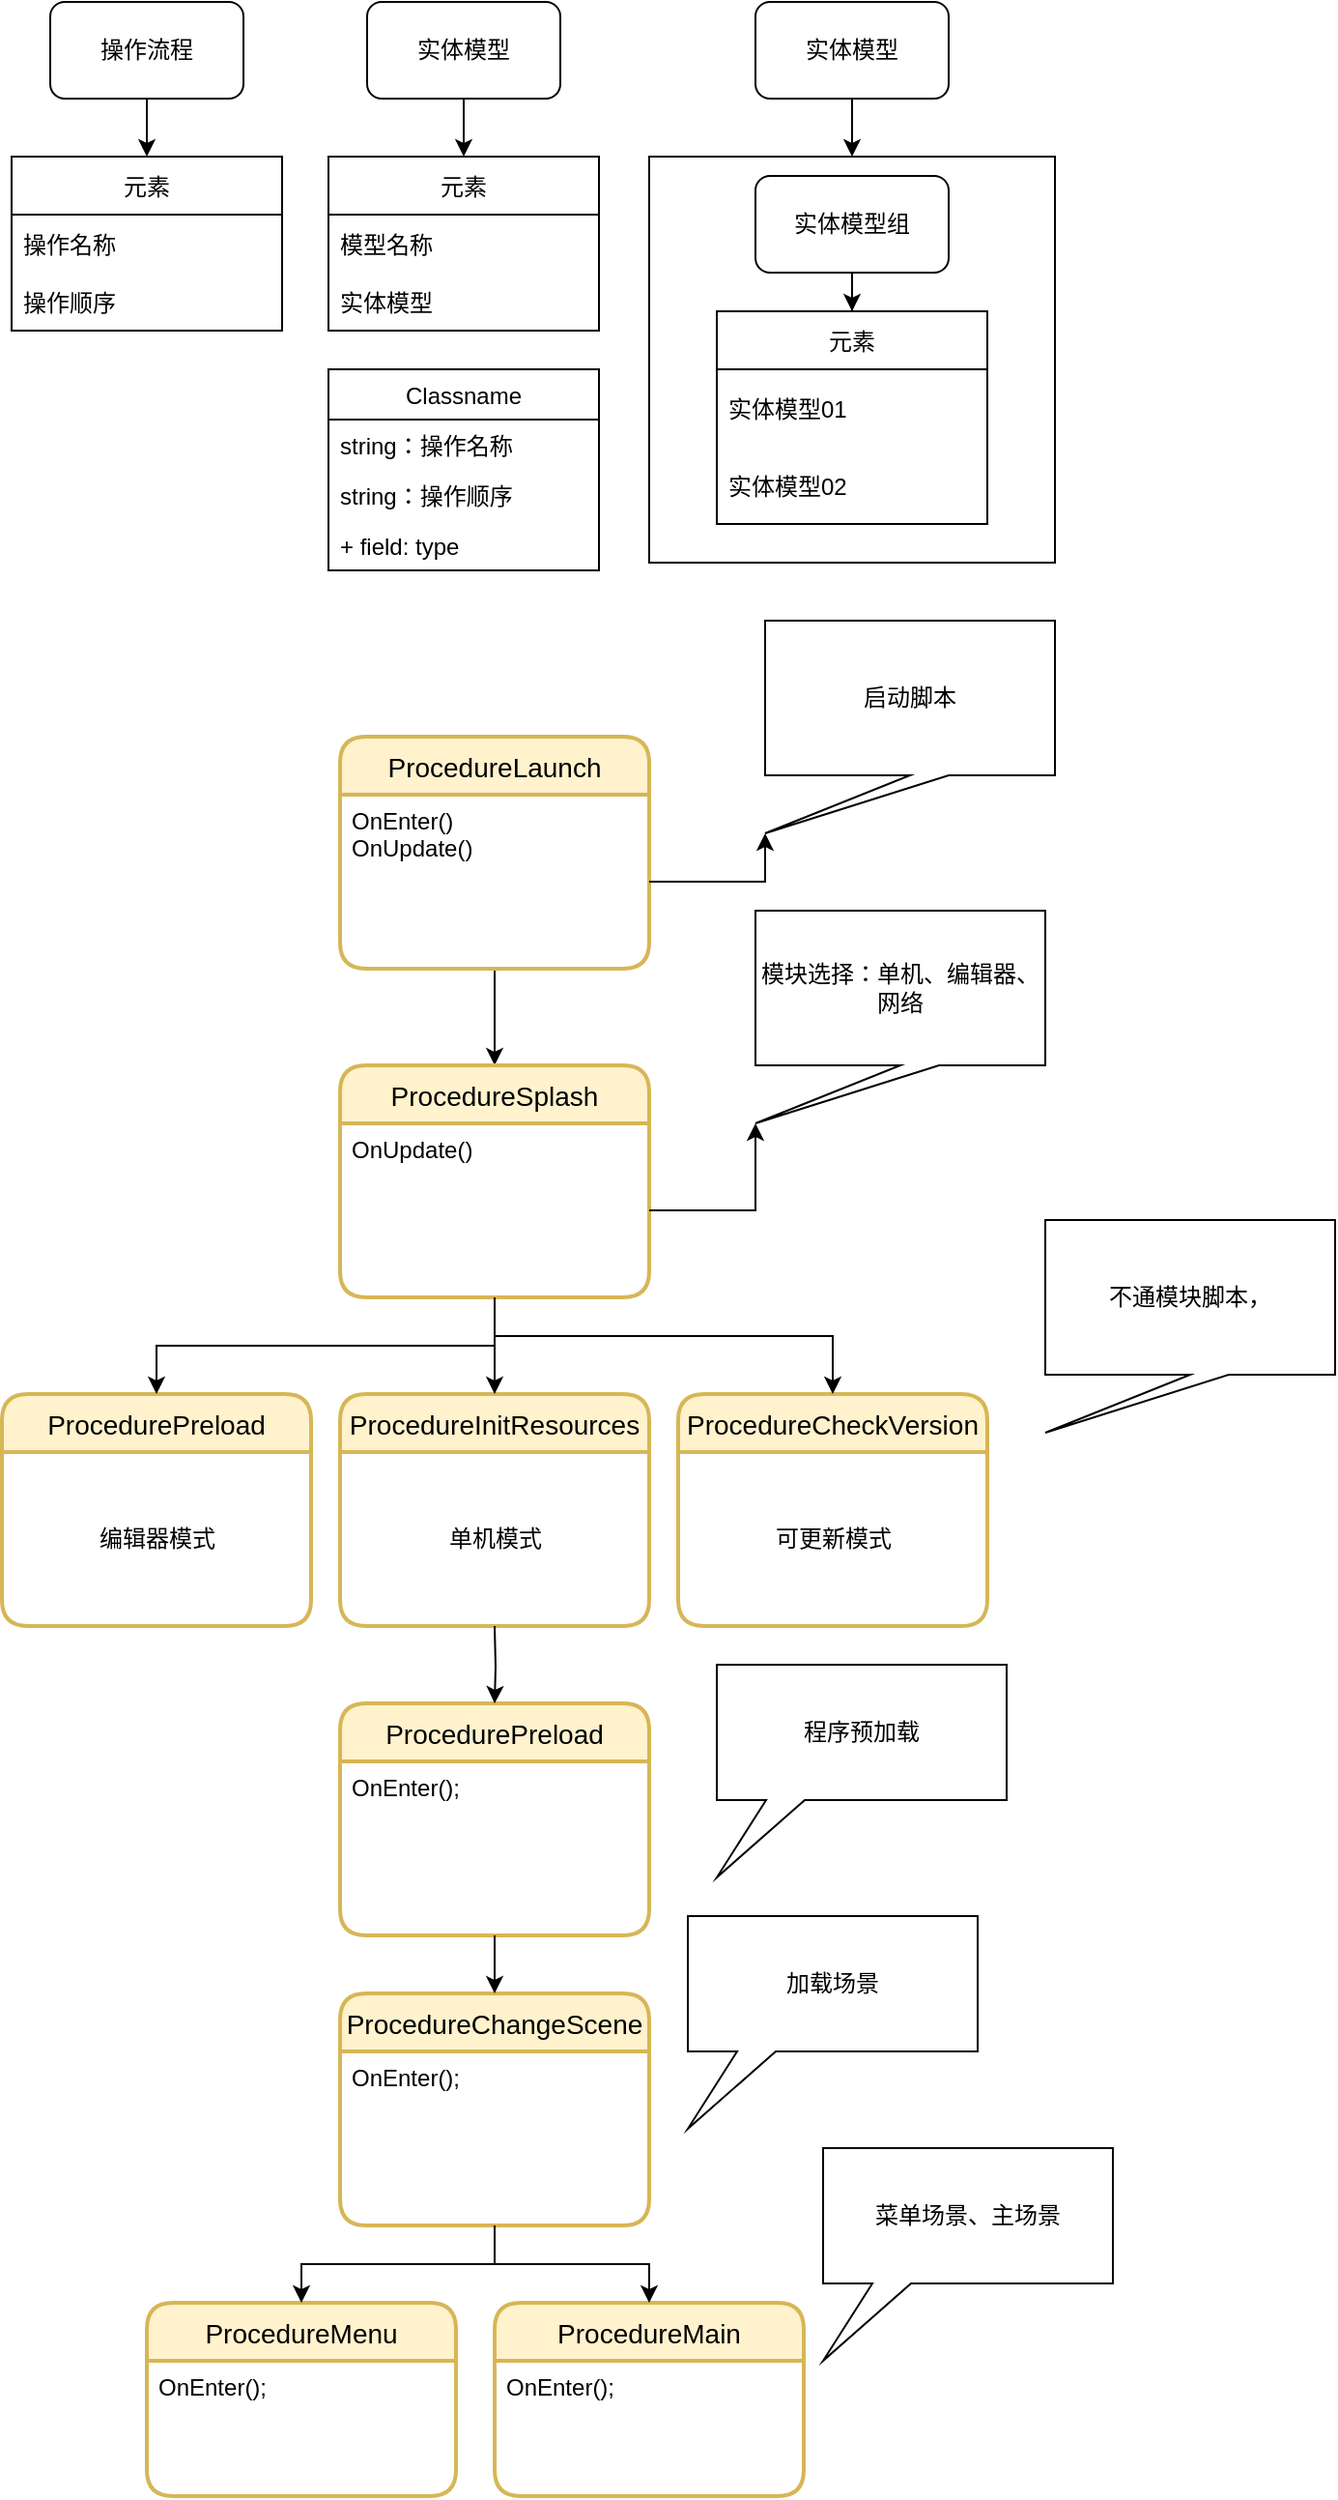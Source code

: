 <mxfile version="20.2.8" type="github">
  <diagram id="cOpHWH9Mn6Km4bEP1Nwy" name="第 1 页">
    <mxGraphModel dx="981" dy="548" grid="1" gridSize="10" guides="1" tooltips="1" connect="1" arrows="1" fold="1" page="1" pageScale="1" pageWidth="827" pageHeight="1169" math="0" shadow="0">
      <root>
        <mxCell id="0" />
        <mxCell id="1" parent="0" />
        <mxCell id="beh4pt77fmSrPcNmpQ1O-11" style="edgeStyle=orthogonalEdgeStyle;rounded=0;orthogonalLoop=1;jettySize=auto;html=1;entryX=0.5;entryY=0;entryDx=0;entryDy=0;" edge="1" parent="1" source="beh4pt77fmSrPcNmpQ1O-1" target="beh4pt77fmSrPcNmpQ1O-6">
          <mxGeometry relative="1" as="geometry" />
        </mxCell>
        <mxCell id="beh4pt77fmSrPcNmpQ1O-1" value="操作流程&lt;br&gt;" style="rounded=1;whiteSpace=wrap;html=1;" vertex="1" parent="1">
          <mxGeometry x="130" y="190" width="100" height="50" as="geometry" />
        </mxCell>
        <mxCell id="beh4pt77fmSrPcNmpQ1O-6" value="元素" style="swimlane;fontStyle=0;childLayout=stackLayout;horizontal=1;startSize=30;horizontalStack=0;resizeParent=1;resizeParentMax=0;resizeLast=0;collapsible=1;marginBottom=0;" vertex="1" parent="1">
          <mxGeometry x="110" y="270" width="140" height="90" as="geometry" />
        </mxCell>
        <mxCell id="beh4pt77fmSrPcNmpQ1O-7" value="操作名称" style="text;strokeColor=none;fillColor=none;align=left;verticalAlign=middle;spacingLeft=4;spacingRight=4;overflow=hidden;points=[[0,0.5],[1,0.5]];portConstraint=eastwest;rotatable=0;" vertex="1" parent="beh4pt77fmSrPcNmpQ1O-6">
          <mxGeometry y="30" width="140" height="30" as="geometry" />
        </mxCell>
        <mxCell id="beh4pt77fmSrPcNmpQ1O-8" value="操作顺序" style="text;strokeColor=none;fillColor=none;align=left;verticalAlign=middle;spacingLeft=4;spacingRight=4;overflow=hidden;points=[[0,0.5],[1,0.5]];portConstraint=eastwest;rotatable=0;" vertex="1" parent="beh4pt77fmSrPcNmpQ1O-6">
          <mxGeometry y="60" width="140" height="30" as="geometry" />
        </mxCell>
        <mxCell id="beh4pt77fmSrPcNmpQ1O-12" style="edgeStyle=orthogonalEdgeStyle;rounded=0;orthogonalLoop=1;jettySize=auto;html=1;entryX=0.5;entryY=0;entryDx=0;entryDy=0;" edge="1" parent="1" source="beh4pt77fmSrPcNmpQ1O-13" target="beh4pt77fmSrPcNmpQ1O-14">
          <mxGeometry relative="1" as="geometry" />
        </mxCell>
        <mxCell id="beh4pt77fmSrPcNmpQ1O-13" value="&lt;font&gt;实体模型&lt;/font&gt;" style="rounded=1;whiteSpace=wrap;html=1;" vertex="1" parent="1">
          <mxGeometry x="294" y="190" width="100" height="50" as="geometry" />
        </mxCell>
        <mxCell id="beh4pt77fmSrPcNmpQ1O-22" value="" style="whiteSpace=wrap;html=1;aspect=fixed;" vertex="1" parent="1">
          <mxGeometry x="440" y="270" width="210" height="210" as="geometry" />
        </mxCell>
        <mxCell id="beh4pt77fmSrPcNmpQ1O-14" value="元素" style="swimlane;fontStyle=0;childLayout=stackLayout;horizontal=1;startSize=30;horizontalStack=0;resizeParent=1;resizeParentMax=0;resizeLast=0;collapsible=1;marginBottom=0;" vertex="1" parent="1">
          <mxGeometry x="274" y="270" width="140" height="90" as="geometry">
            <mxRectangle x="274" y="270" width="60" height="30" as="alternateBounds" />
          </mxGeometry>
        </mxCell>
        <mxCell id="beh4pt77fmSrPcNmpQ1O-15" value="模型名称" style="text;strokeColor=none;fillColor=none;align=left;verticalAlign=middle;spacingLeft=4;spacingRight=4;overflow=hidden;points=[[0,0.5],[1,0.5]];portConstraint=eastwest;rotatable=0;" vertex="1" parent="beh4pt77fmSrPcNmpQ1O-14">
          <mxGeometry y="30" width="140" height="30" as="geometry" />
        </mxCell>
        <mxCell id="beh4pt77fmSrPcNmpQ1O-16" value="实体模型" style="text;strokeColor=none;fillColor=none;align=left;verticalAlign=middle;spacingLeft=4;spacingRight=4;overflow=hidden;points=[[0,0.5],[1,0.5]];portConstraint=eastwest;rotatable=0;" vertex="1" parent="beh4pt77fmSrPcNmpQ1O-14">
          <mxGeometry y="60" width="140" height="30" as="geometry" />
        </mxCell>
        <mxCell id="beh4pt77fmSrPcNmpQ1O-17" style="edgeStyle=orthogonalEdgeStyle;rounded=0;orthogonalLoop=1;jettySize=auto;html=1;entryX=0.5;entryY=0;entryDx=0;entryDy=0;" edge="1" parent="1" source="beh4pt77fmSrPcNmpQ1O-18" target="beh4pt77fmSrPcNmpQ1O-19">
          <mxGeometry relative="1" as="geometry" />
        </mxCell>
        <mxCell id="beh4pt77fmSrPcNmpQ1O-18" value="&lt;font&gt;实体模型组&lt;/font&gt;" style="rounded=1;whiteSpace=wrap;html=1;" vertex="1" parent="1">
          <mxGeometry x="495" y="280" width="100" height="50" as="geometry" />
        </mxCell>
        <mxCell id="beh4pt77fmSrPcNmpQ1O-19" value="元素" style="swimlane;fontStyle=0;childLayout=stackLayout;horizontal=1;startSize=30;horizontalStack=0;resizeParent=1;resizeParentMax=0;resizeLast=0;collapsible=1;marginBottom=0;" vertex="1" parent="1">
          <mxGeometry x="475" y="350" width="140" height="110" as="geometry">
            <mxRectangle x="475" y="340" width="60" height="30" as="alternateBounds" />
          </mxGeometry>
        </mxCell>
        <object label="实体模型01" id="beh4pt77fmSrPcNmpQ1O-27">
          <mxCell style="text;strokeColor=none;fillColor=none;align=left;verticalAlign=middle;spacingLeft=4;spacingRight=4;overflow=hidden;points=[[0,0.5],[1,0.5]];portConstraint=eastwest;rotatable=0;container=0;" vertex="1" parent="beh4pt77fmSrPcNmpQ1O-19">
            <mxGeometry y="30" width="140" height="40" as="geometry" />
          </mxCell>
        </object>
        <object label="实体模型02" id="beh4pt77fmSrPcNmpQ1O-21">
          <mxCell style="text;strokeColor=none;fillColor=none;align=left;verticalAlign=middle;spacingLeft=4;spacingRight=4;overflow=hidden;points=[[0,0.5],[1,0.5]];portConstraint=eastwest;rotatable=0;container=0;" vertex="1" parent="beh4pt77fmSrPcNmpQ1O-19">
            <mxGeometry y="70" width="140" height="40" as="geometry" />
          </mxCell>
        </object>
        <mxCell id="beh4pt77fmSrPcNmpQ1O-29" style="edgeStyle=orthogonalEdgeStyle;rounded=0;orthogonalLoop=1;jettySize=auto;html=1;exitX=0.5;exitY=1;exitDx=0;exitDy=0;entryX=0.5;entryY=0;entryDx=0;entryDy=0;" edge="1" parent="1" source="beh4pt77fmSrPcNmpQ1O-23" target="beh4pt77fmSrPcNmpQ1O-22">
          <mxGeometry relative="1" as="geometry" />
        </mxCell>
        <mxCell id="beh4pt77fmSrPcNmpQ1O-23" value="&lt;font&gt;实体模型&lt;/font&gt;" style="rounded=1;whiteSpace=wrap;html=1;" vertex="1" parent="1">
          <mxGeometry x="495" y="190" width="100" height="50" as="geometry" />
        </mxCell>
        <mxCell id="beh4pt77fmSrPcNmpQ1O-38" value="Classname" style="swimlane;fontStyle=0;childLayout=stackLayout;horizontal=1;startSize=26;fillColor=none;horizontalStack=0;resizeParent=1;resizeParentMax=0;resizeLast=0;collapsible=1;marginBottom=0;" vertex="1" parent="1">
          <mxGeometry x="274" y="380" width="140" height="104" as="geometry" />
        </mxCell>
        <mxCell id="beh4pt77fmSrPcNmpQ1O-39" value="string：操作名称" style="text;strokeColor=none;fillColor=none;align=left;verticalAlign=top;spacingLeft=4;spacingRight=4;overflow=hidden;rotatable=0;points=[[0,0.5],[1,0.5]];portConstraint=eastwest;" vertex="1" parent="beh4pt77fmSrPcNmpQ1O-38">
          <mxGeometry y="26" width="140" height="26" as="geometry" />
        </mxCell>
        <mxCell id="beh4pt77fmSrPcNmpQ1O-40" value="string：操作顺序" style="text;strokeColor=none;fillColor=none;align=left;verticalAlign=top;spacingLeft=4;spacingRight=4;overflow=hidden;rotatable=0;points=[[0,0.5],[1,0.5]];portConstraint=eastwest;" vertex="1" parent="beh4pt77fmSrPcNmpQ1O-38">
          <mxGeometry y="52" width="140" height="26" as="geometry" />
        </mxCell>
        <mxCell id="beh4pt77fmSrPcNmpQ1O-41" value="+ field: type" style="text;strokeColor=none;fillColor=none;align=left;verticalAlign=top;spacingLeft=4;spacingRight=4;overflow=hidden;rotatable=0;points=[[0,0.5],[1,0.5]];portConstraint=eastwest;" vertex="1" parent="beh4pt77fmSrPcNmpQ1O-38">
          <mxGeometry y="78" width="140" height="26" as="geometry" />
        </mxCell>
        <mxCell id="beh4pt77fmSrPcNmpQ1O-50" style="edgeStyle=orthogonalEdgeStyle;rounded=0;orthogonalLoop=1;jettySize=auto;html=1;entryX=0.5;entryY=0;entryDx=0;entryDy=0;" edge="1" parent="1" source="beh4pt77fmSrPcNmpQ1O-44" target="beh4pt77fmSrPcNmpQ1O-46">
          <mxGeometry relative="1" as="geometry" />
        </mxCell>
        <mxCell id="beh4pt77fmSrPcNmpQ1O-44" value="ProcedureLaunch" style="swimlane;childLayout=stackLayout;horizontal=1;startSize=30;horizontalStack=0;rounded=1;fontSize=14;fontStyle=0;strokeWidth=2;resizeParent=0;resizeLast=1;shadow=0;dashed=0;align=center;fillColor=#fff2cc;strokeColor=#d6b656;" vertex="1" parent="1">
          <mxGeometry x="280" y="570" width="160" height="120" as="geometry" />
        </mxCell>
        <mxCell id="beh4pt77fmSrPcNmpQ1O-45" value="OnEnter()&#xa;OnUpdate()" style="align=left;strokeColor=none;fillColor=none;spacingLeft=4;fontSize=12;verticalAlign=top;resizable=0;rotatable=0;part=1;" vertex="1" parent="beh4pt77fmSrPcNmpQ1O-44">
          <mxGeometry y="30" width="160" height="90" as="geometry" />
        </mxCell>
        <mxCell id="beh4pt77fmSrPcNmpQ1O-46" value="ProcedureSplash" style="swimlane;childLayout=stackLayout;horizontal=1;startSize=30;horizontalStack=0;rounded=1;fontSize=14;fontStyle=0;strokeWidth=2;resizeParent=0;resizeLast=1;shadow=0;dashed=0;align=center;fillColor=#fff2cc;strokeColor=#d6b656;" vertex="1" parent="1">
          <mxGeometry x="280" y="740" width="160" height="120" as="geometry" />
        </mxCell>
        <mxCell id="beh4pt77fmSrPcNmpQ1O-47" value="OnUpdate()" style="align=left;strokeColor=none;fillColor=none;spacingLeft=4;fontSize=12;verticalAlign=top;resizable=0;rotatable=0;part=1;" vertex="1" parent="beh4pt77fmSrPcNmpQ1O-46">
          <mxGeometry y="30" width="160" height="90" as="geometry" />
        </mxCell>
        <mxCell id="beh4pt77fmSrPcNmpQ1O-51" value="启动脚本" style="shape=callout;whiteSpace=wrap;html=1;perimeter=calloutPerimeter;position2=0;" vertex="1" parent="1">
          <mxGeometry x="500" y="510" width="150" height="110" as="geometry" />
        </mxCell>
        <mxCell id="beh4pt77fmSrPcNmpQ1O-52" style="edgeStyle=orthogonalEdgeStyle;rounded=0;orthogonalLoop=1;jettySize=auto;html=1;exitX=1;exitY=0.5;exitDx=0;exitDy=0;entryX=0;entryY=0;entryDx=0;entryDy=110;entryPerimeter=0;" edge="1" parent="1" source="beh4pt77fmSrPcNmpQ1O-45" target="beh4pt77fmSrPcNmpQ1O-51">
          <mxGeometry relative="1" as="geometry" />
        </mxCell>
        <mxCell id="beh4pt77fmSrPcNmpQ1O-53" value="模块选择：单机、编辑器、网络" style="shape=callout;whiteSpace=wrap;html=1;perimeter=calloutPerimeter;position2=0;" vertex="1" parent="1">
          <mxGeometry x="495" y="660" width="150" height="110" as="geometry" />
        </mxCell>
        <mxCell id="beh4pt77fmSrPcNmpQ1O-54" style="edgeStyle=orthogonalEdgeStyle;rounded=0;orthogonalLoop=1;jettySize=auto;html=1;exitX=1;exitY=0.5;exitDx=0;exitDy=0;entryX=0;entryY=0;entryDx=0;entryDy=110;entryPerimeter=0;" edge="1" parent="1" source="beh4pt77fmSrPcNmpQ1O-47" target="beh4pt77fmSrPcNmpQ1O-53">
          <mxGeometry relative="1" as="geometry" />
        </mxCell>
        <mxCell id="beh4pt77fmSrPcNmpQ1O-59" value="ProcedurePreload" style="swimlane;childLayout=stackLayout;horizontal=1;startSize=30;horizontalStack=0;rounded=1;fontSize=14;fontStyle=0;strokeWidth=2;resizeParent=0;resizeLast=1;shadow=0;dashed=0;align=center;fillColor=#fff2cc;strokeColor=#d6b656;" vertex="1" parent="1">
          <mxGeometry x="105" y="910" width="160" height="120" as="geometry">
            <mxRectangle x="105" y="910" width="150" height="30" as="alternateBounds" />
          </mxGeometry>
        </mxCell>
        <mxCell id="beh4pt77fmSrPcNmpQ1O-70" value="编辑器模式" style="text;html=1;align=center;verticalAlign=middle;resizable=0;points=[];autosize=1;strokeColor=none;fillColor=none;" vertex="1" parent="beh4pt77fmSrPcNmpQ1O-59">
          <mxGeometry y="30" width="160" height="90" as="geometry" />
        </mxCell>
        <mxCell id="beh4pt77fmSrPcNmpQ1O-61" style="edgeStyle=orthogonalEdgeStyle;rounded=0;orthogonalLoop=1;jettySize=auto;html=1;exitX=0.5;exitY=1;exitDx=0;exitDy=0;entryX=0.5;entryY=0;entryDx=0;entryDy=0;" edge="1" parent="1" source="beh4pt77fmSrPcNmpQ1O-47" target="beh4pt77fmSrPcNmpQ1O-59">
          <mxGeometry relative="1" as="geometry" />
        </mxCell>
        <mxCell id="beh4pt77fmSrPcNmpQ1O-62" value="ProcedureInitResources" style="swimlane;childLayout=stackLayout;horizontal=1;startSize=30;horizontalStack=0;rounded=1;fontSize=14;fontStyle=0;strokeWidth=2;resizeParent=0;resizeLast=1;shadow=0;dashed=0;align=center;fillColor=#fff2cc;strokeColor=#d6b656;" vertex="1" parent="1">
          <mxGeometry x="280" y="910" width="160" height="120" as="geometry">
            <mxRectangle x="280" y="910" width="190" height="30" as="alternateBounds" />
          </mxGeometry>
        </mxCell>
        <mxCell id="beh4pt77fmSrPcNmpQ1O-75" value="单机模式" style="text;html=1;align=center;verticalAlign=middle;resizable=0;points=[];autosize=1;strokeColor=none;fillColor=none;" vertex="1" parent="beh4pt77fmSrPcNmpQ1O-62">
          <mxGeometry y="30" width="160" height="90" as="geometry" />
        </mxCell>
        <mxCell id="beh4pt77fmSrPcNmpQ1O-63" style="edgeStyle=orthogonalEdgeStyle;rounded=0;orthogonalLoop=1;jettySize=auto;html=1;exitX=0.5;exitY=1;exitDx=0;exitDy=0;entryX=0.5;entryY=0;entryDx=0;entryDy=0;" edge="1" parent="1" source="beh4pt77fmSrPcNmpQ1O-47" target="beh4pt77fmSrPcNmpQ1O-62">
          <mxGeometry relative="1" as="geometry" />
        </mxCell>
        <mxCell id="beh4pt77fmSrPcNmpQ1O-64" value="ProcedureCheckVersion" style="swimlane;childLayout=stackLayout;horizontal=1;startSize=30;horizontalStack=0;rounded=1;fontSize=14;fontStyle=0;strokeWidth=2;resizeParent=0;resizeLast=1;shadow=0;dashed=0;align=center;fillColor=#fff2cc;strokeColor=#d6b656;" vertex="1" parent="1">
          <mxGeometry x="455" y="910" width="160" height="120" as="geometry">
            <mxRectangle x="455" y="910" width="190" height="30" as="alternateBounds" />
          </mxGeometry>
        </mxCell>
        <mxCell id="beh4pt77fmSrPcNmpQ1O-69" value="可更新模式" style="text;html=1;align=center;verticalAlign=middle;resizable=0;points=[];autosize=1;strokeColor=none;fillColor=none;" vertex="1" parent="beh4pt77fmSrPcNmpQ1O-64">
          <mxGeometry y="30" width="160" height="90" as="geometry" />
        </mxCell>
        <mxCell id="beh4pt77fmSrPcNmpQ1O-67" style="edgeStyle=orthogonalEdgeStyle;rounded=0;orthogonalLoop=1;jettySize=auto;html=1;entryX=0.5;entryY=0;entryDx=0;entryDy=0;" edge="1" parent="1" source="beh4pt77fmSrPcNmpQ1O-47" target="beh4pt77fmSrPcNmpQ1O-64">
          <mxGeometry relative="1" as="geometry">
            <Array as="points">
              <mxPoint x="360" y="880" />
              <mxPoint x="535" y="880" />
            </Array>
          </mxGeometry>
        </mxCell>
        <mxCell id="beh4pt77fmSrPcNmpQ1O-71" value="ProcedurePreload" style="swimlane;childLayout=stackLayout;horizontal=1;startSize=30;horizontalStack=0;rounded=1;fontSize=14;fontStyle=0;strokeWidth=2;resizeParent=0;resizeLast=1;shadow=0;dashed=0;align=center;fillColor=#fff2cc;strokeColor=#d6b656;" vertex="1" parent="1">
          <mxGeometry x="280" y="1070" width="160" height="120" as="geometry" />
        </mxCell>
        <mxCell id="beh4pt77fmSrPcNmpQ1O-72" value="OnEnter();" style="align=left;strokeColor=none;fillColor=none;spacingLeft=4;fontSize=12;verticalAlign=top;resizable=0;rotatable=0;part=1;" vertex="1" parent="beh4pt77fmSrPcNmpQ1O-71">
          <mxGeometry y="30" width="160" height="90" as="geometry" />
        </mxCell>
        <mxCell id="beh4pt77fmSrPcNmpQ1O-73" style="edgeStyle=orthogonalEdgeStyle;rounded=0;orthogonalLoop=1;jettySize=auto;html=1;entryX=0.5;entryY=0;entryDx=0;entryDy=0;" edge="1" parent="1" target="beh4pt77fmSrPcNmpQ1O-71">
          <mxGeometry relative="1" as="geometry">
            <mxPoint x="360" y="1030" as="sourcePoint" />
          </mxGeometry>
        </mxCell>
        <mxCell id="beh4pt77fmSrPcNmpQ1O-76" value="不通模块脚本，" style="shape=callout;whiteSpace=wrap;html=1;perimeter=calloutPerimeter;position2=0;" vertex="1" parent="1">
          <mxGeometry x="645" y="820" width="150" height="110" as="geometry" />
        </mxCell>
        <mxCell id="beh4pt77fmSrPcNmpQ1O-78" value="程序预加载" style="shape=callout;whiteSpace=wrap;html=1;perimeter=calloutPerimeter;position2=0;size=40;position=0.17;" vertex="1" parent="1">
          <mxGeometry x="475" y="1050" width="150" height="110" as="geometry" />
        </mxCell>
        <mxCell id="beh4pt77fmSrPcNmpQ1O-79" value="ProcedureChangeScene" style="swimlane;childLayout=stackLayout;horizontal=1;startSize=30;horizontalStack=0;rounded=1;fontSize=14;fontStyle=0;strokeWidth=2;resizeParent=0;resizeLast=1;shadow=0;dashed=0;align=center;fillColor=#fff2cc;strokeColor=#d6b656;" vertex="1" parent="1">
          <mxGeometry x="280" y="1220" width="160" height="120" as="geometry" />
        </mxCell>
        <mxCell id="beh4pt77fmSrPcNmpQ1O-80" value="OnEnter();" style="align=left;strokeColor=none;fillColor=none;spacingLeft=4;fontSize=12;verticalAlign=top;resizable=0;rotatable=0;part=1;" vertex="1" parent="beh4pt77fmSrPcNmpQ1O-79">
          <mxGeometry y="30" width="160" height="90" as="geometry" />
        </mxCell>
        <mxCell id="beh4pt77fmSrPcNmpQ1O-81" style="edgeStyle=orthogonalEdgeStyle;rounded=0;orthogonalLoop=1;jettySize=auto;html=1;entryX=0.5;entryY=0;entryDx=0;entryDy=0;" edge="1" parent="1" source="beh4pt77fmSrPcNmpQ1O-72" target="beh4pt77fmSrPcNmpQ1O-79">
          <mxGeometry relative="1" as="geometry" />
        </mxCell>
        <mxCell id="beh4pt77fmSrPcNmpQ1O-82" value="加载场景" style="shape=callout;whiteSpace=wrap;html=1;perimeter=calloutPerimeter;position2=0;size=40;position=0.17;" vertex="1" parent="1">
          <mxGeometry x="460" y="1180" width="150" height="110" as="geometry" />
        </mxCell>
        <mxCell id="beh4pt77fmSrPcNmpQ1O-83" value="ProcedureMenu" style="swimlane;childLayout=stackLayout;horizontal=1;startSize=30;horizontalStack=0;rounded=1;fontSize=14;fontStyle=0;strokeWidth=2;resizeParent=0;resizeLast=1;shadow=0;dashed=0;align=center;fillColor=#fff2cc;strokeColor=#d6b656;" vertex="1" parent="1">
          <mxGeometry x="180" y="1380" width="160" height="100" as="geometry" />
        </mxCell>
        <mxCell id="beh4pt77fmSrPcNmpQ1O-84" value="OnEnter();" style="align=left;strokeColor=none;fillColor=none;spacingLeft=4;fontSize=12;verticalAlign=top;resizable=0;rotatable=0;part=1;" vertex="1" parent="beh4pt77fmSrPcNmpQ1O-83">
          <mxGeometry y="30" width="160" height="70" as="geometry" />
        </mxCell>
        <mxCell id="beh4pt77fmSrPcNmpQ1O-85" value="ProcedureMain" style="swimlane;childLayout=stackLayout;horizontal=1;startSize=30;horizontalStack=0;rounded=1;fontSize=14;fontStyle=0;strokeWidth=2;resizeParent=0;resizeLast=1;shadow=0;dashed=0;align=center;fillColor=#fff2cc;strokeColor=#d6b656;" vertex="1" parent="1">
          <mxGeometry x="360" y="1380" width="160" height="100" as="geometry" />
        </mxCell>
        <mxCell id="beh4pt77fmSrPcNmpQ1O-86" value="OnEnter();" style="align=left;strokeColor=none;fillColor=none;spacingLeft=4;fontSize=12;verticalAlign=top;resizable=0;rotatable=0;part=1;" vertex="1" parent="beh4pt77fmSrPcNmpQ1O-85">
          <mxGeometry y="30" width="160" height="70" as="geometry" />
        </mxCell>
        <mxCell id="beh4pt77fmSrPcNmpQ1O-87" style="edgeStyle=orthogonalEdgeStyle;rounded=0;orthogonalLoop=1;jettySize=auto;html=1;exitX=0.5;exitY=1;exitDx=0;exitDy=0;entryX=0.5;entryY=0;entryDx=0;entryDy=0;" edge="1" parent="1" source="beh4pt77fmSrPcNmpQ1O-80" target="beh4pt77fmSrPcNmpQ1O-83">
          <mxGeometry relative="1" as="geometry" />
        </mxCell>
        <mxCell id="beh4pt77fmSrPcNmpQ1O-88" style="edgeStyle=orthogonalEdgeStyle;rounded=0;orthogonalLoop=1;jettySize=auto;html=1;entryX=0.5;entryY=0;entryDx=0;entryDy=0;" edge="1" parent="1" source="beh4pt77fmSrPcNmpQ1O-80" target="beh4pt77fmSrPcNmpQ1O-85">
          <mxGeometry relative="1" as="geometry" />
        </mxCell>
        <mxCell id="beh4pt77fmSrPcNmpQ1O-89" value="菜单场景、主场景" style="shape=callout;whiteSpace=wrap;html=1;perimeter=calloutPerimeter;position2=0;size=40;position=0.17;" vertex="1" parent="1">
          <mxGeometry x="530" y="1300" width="150" height="110" as="geometry" />
        </mxCell>
      </root>
    </mxGraphModel>
  </diagram>
</mxfile>
